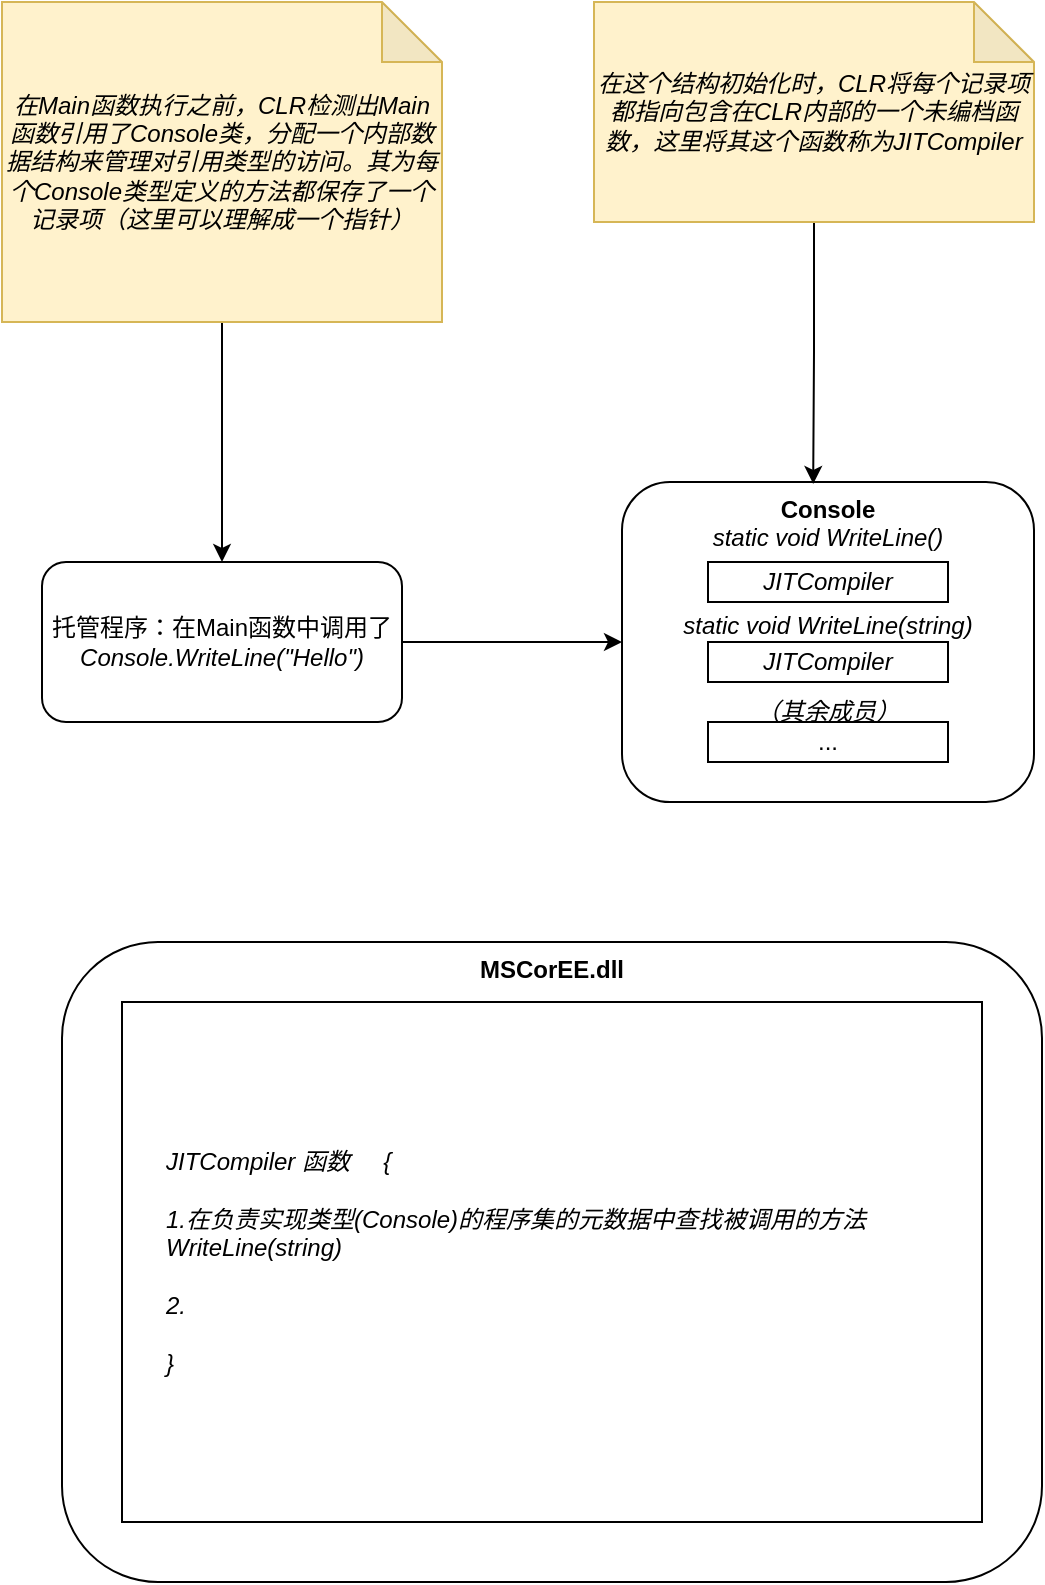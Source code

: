 <mxfile>
    <diagram id="aKhLOf0NijCGZtTnlOJF" name="第 1 页">
        <mxGraphModel dx="523" dy="1684" grid="1" gridSize="10" guides="1" tooltips="1" connect="1" arrows="1" fold="1" page="1" pageScale="1" pageWidth="827" pageHeight="1169" math="0" shadow="0">
            <root>
                <mxCell id="0"/>
                <mxCell id="1" parent="0"/>
                <mxCell id="13" style="edgeStyle=orthogonalEdgeStyle;rounded=0;orthogonalLoop=1;jettySize=auto;html=1;entryX=0;entryY=0.5;entryDx=0;entryDy=0;" edge="1" parent="1" source="2" target="7">
                    <mxGeometry relative="1" as="geometry"/>
                </mxCell>
                <mxCell id="2" value="托管程序：在Main函数中调用了&lt;i&gt;Console.WriteLine(&quot;Hello&quot;)&lt;/i&gt;" style="whiteSpace=wrap;html=1;rounded=1;" parent="1" vertex="1">
                    <mxGeometry x="50" y="-550" width="180" height="80" as="geometry"/>
                </mxCell>
                <mxCell id="6" style="edgeStyle=orthogonalEdgeStyle;rounded=0;orthogonalLoop=1;jettySize=auto;html=1;entryX=0.5;entryY=0;entryDx=0;entryDy=0;" parent="1" source="5" target="2" edge="1">
                    <mxGeometry relative="1" as="geometry"/>
                </mxCell>
                <mxCell id="5" value="&lt;i&gt;在Main函数执行之前，CLR检测出Main函数引用了Console类，分配一个内部数据结构来管理对引用类型的访问。其为每个Console类型定义的方法都保存了一个记录项（这里可以理解成一个指针）&lt;/i&gt;" style="shape=note;whiteSpace=wrap;html=1;backgroundOutline=1;darkOpacity=0.05;fillColor=#fff2cc;strokeColor=#d6b656;" parent="1" vertex="1">
                    <mxGeometry x="30" y="-830" width="220" height="160" as="geometry"/>
                </mxCell>
                <mxCell id="7" value="&lt;b&gt;Console&lt;/b&gt;&lt;br&gt;&lt;i&gt;static void WriteLine()&lt;br&gt;&lt;br&gt;&lt;br&gt;&lt;/i&gt;&lt;i&gt;static void WriteLine(string)&lt;br&gt;&lt;/i&gt;&lt;i&gt;&lt;br&gt;&lt;br&gt;&lt;/i&gt;&lt;i&gt;（其余成员）&lt;br&gt;&lt;/i&gt;" style="rounded=1;whiteSpace=wrap;html=1;align=center;verticalAlign=top;" vertex="1" parent="1">
                    <mxGeometry x="340" y="-590" width="206" height="160" as="geometry"/>
                </mxCell>
                <mxCell id="8" value="&lt;i&gt;JITCompiler&lt;/i&gt;" style="rounded=0;whiteSpace=wrap;html=1;" vertex="1" parent="1">
                    <mxGeometry x="383" y="-550" width="120" height="20" as="geometry"/>
                </mxCell>
                <mxCell id="9" value="&lt;i&gt;JITCompiler&lt;/i&gt;" style="rounded=0;whiteSpace=wrap;html=1;" vertex="1" parent="1">
                    <mxGeometry x="383" y="-510" width="120" height="20" as="geometry"/>
                </mxCell>
                <mxCell id="11" value="..." style="rounded=0;whiteSpace=wrap;html=1;" vertex="1" parent="1">
                    <mxGeometry x="383" y="-470" width="120" height="20" as="geometry"/>
                </mxCell>
                <mxCell id="15" style="edgeStyle=orthogonalEdgeStyle;rounded=0;orthogonalLoop=1;jettySize=auto;html=1;entryX=0.464;entryY=0.006;entryDx=0;entryDy=0;entryPerimeter=0;" edge="1" parent="1" source="14" target="7">
                    <mxGeometry relative="1" as="geometry"/>
                </mxCell>
                <mxCell id="14" value="&lt;i&gt;在这个结构初始化时，CLR将每个记录项都指向包含在CLR内部的一个未编档函数，这里将其这个函数称为JITCompiler&lt;br&gt;&lt;/i&gt;" style="shape=note;whiteSpace=wrap;html=1;backgroundOutline=1;darkOpacity=0.05;fillColor=#fff2cc;strokeColor=#d6b656;" vertex="1" parent="1">
                    <mxGeometry x="326" y="-830" width="220" height="110" as="geometry"/>
                </mxCell>
                <mxCell id="16" value="" style="whiteSpace=wrap;html=1;rounded=1;align=center;" vertex="1" parent="1">
                    <mxGeometry x="60" y="-360" width="490" height="320" as="geometry"/>
                </mxCell>
                <mxCell id="17" value="" style="whiteSpace=wrap;html=1;rounded=0;align=center;" vertex="1" parent="1">
                    <mxGeometry x="90" y="-330" width="430" height="260" as="geometry"/>
                </mxCell>
                <mxCell id="18" value="&lt;b&gt;MSCorEE.dll&lt;/b&gt;" style="text;html=1;strokeColor=none;fillColor=none;align=center;verticalAlign=middle;whiteSpace=wrap;rounded=0;" vertex="1" parent="1">
                    <mxGeometry x="285" y="-356" width="40" height="20" as="geometry"/>
                </mxCell>
                <mxCell id="20" value="&lt;i&gt;JITCompiler 函数&amp;nbsp; &amp;nbsp; &amp;nbsp;{&lt;br&gt;&lt;br&gt;1.在负责实现类型(Console)的程序集的元数据中查找被调用的方法WriteLine(string)&lt;br&gt;&lt;br&gt;2.&lt;br&gt;&lt;br&gt;}&lt;/i&gt;" style="text;html=1;strokeColor=none;fillColor=none;align=left;verticalAlign=middle;whiteSpace=wrap;rounded=0;" vertex="1" parent="1">
                    <mxGeometry x="110" y="-310" width="390" height="220" as="geometry"/>
                </mxCell>
            </root>
        </mxGraphModel>
    </diagram>
</mxfile>